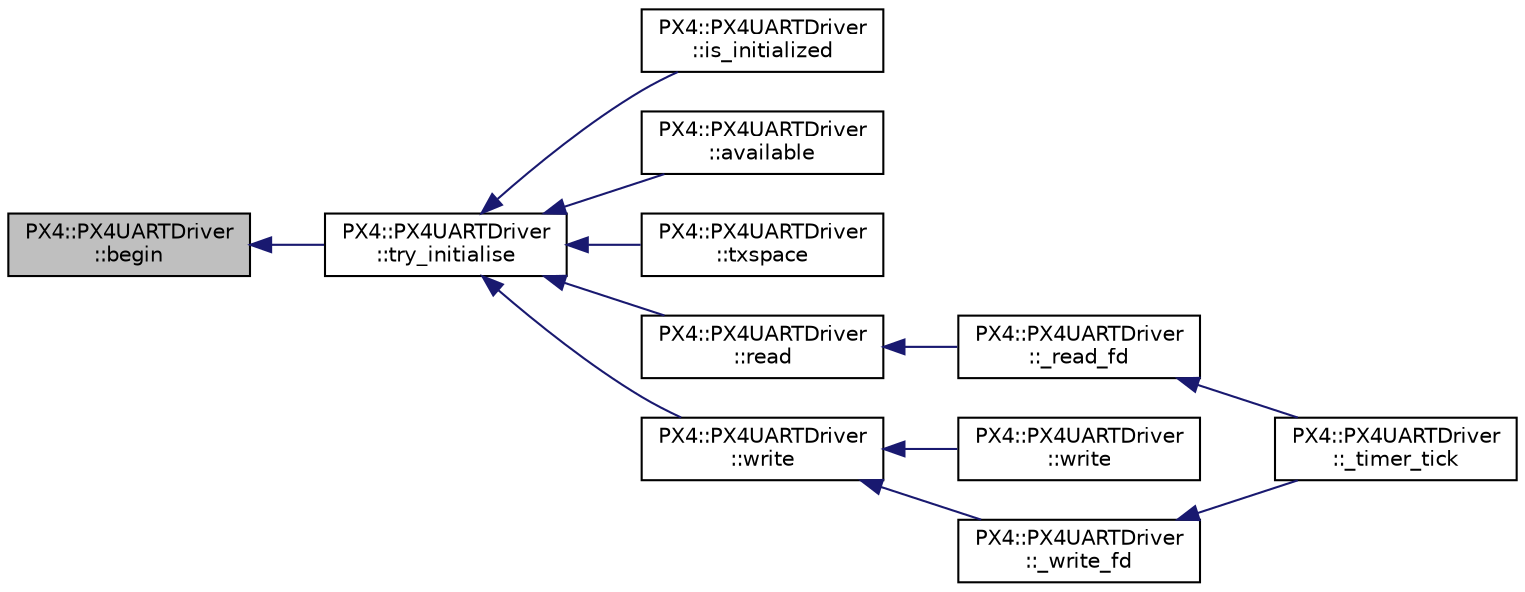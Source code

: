 digraph "PX4::PX4UARTDriver::begin"
{
 // INTERACTIVE_SVG=YES
  edge [fontname="Helvetica",fontsize="10",labelfontname="Helvetica",labelfontsize="10"];
  node [fontname="Helvetica",fontsize="10",shape=record];
  rankdir="LR";
  Node1 [label="PX4::PX4UARTDriver\l::begin",height=0.2,width=0.4,color="black", fillcolor="grey75", style="filled" fontcolor="black"];
  Node1 -> Node2 [dir="back",color="midnightblue",fontsize="10",style="solid",fontname="Helvetica"];
  Node2 [label="PX4::PX4UARTDriver\l::try_initialise",height=0.2,width=0.4,color="black", fillcolor="white", style="filled",URL="$classPX4_1_1PX4UARTDriver.html#a0b4321cec2488d6a8059018d17758084"];
  Node2 -> Node3 [dir="back",color="midnightblue",fontsize="10",style="solid",fontname="Helvetica"];
  Node3 [label="PX4::PX4UARTDriver\l::is_initialized",height=0.2,width=0.4,color="black", fillcolor="white", style="filled",URL="$classPX4_1_1PX4UARTDriver.html#acc1fd6d9336130b945157e4e92d6ce26"];
  Node2 -> Node4 [dir="back",color="midnightblue",fontsize="10",style="solid",fontname="Helvetica"];
  Node4 [label="PX4::PX4UARTDriver\l::available",height=0.2,width=0.4,color="black", fillcolor="white", style="filled",URL="$classPX4_1_1PX4UARTDriver.html#ada8c991e351fd9a70edec44432daeff9"];
  Node2 -> Node5 [dir="back",color="midnightblue",fontsize="10",style="solid",fontname="Helvetica"];
  Node5 [label="PX4::PX4UARTDriver\l::txspace",height=0.2,width=0.4,color="black", fillcolor="white", style="filled",URL="$classPX4_1_1PX4UARTDriver.html#a082cae4d5827b4ca0c2ef0be2b04b096"];
  Node2 -> Node6 [dir="back",color="midnightblue",fontsize="10",style="solid",fontname="Helvetica"];
  Node6 [label="PX4::PX4UARTDriver\l::read",height=0.2,width=0.4,color="black", fillcolor="white", style="filled",URL="$classPX4_1_1PX4UARTDriver.html#a0cfa3ca072d0d47a1b4427494d260c3c"];
  Node6 -> Node7 [dir="back",color="midnightblue",fontsize="10",style="solid",fontname="Helvetica"];
  Node7 [label="PX4::PX4UARTDriver\l::_read_fd",height=0.2,width=0.4,color="black", fillcolor="white", style="filled",URL="$classPX4_1_1PX4UARTDriver.html#abab7e875c48a125ad33bbf6e77526678"];
  Node7 -> Node8 [dir="back",color="midnightblue",fontsize="10",style="solid",fontname="Helvetica"];
  Node8 [label="PX4::PX4UARTDriver\l::_timer_tick",height=0.2,width=0.4,color="black", fillcolor="white", style="filled",URL="$classPX4_1_1PX4UARTDriver.html#a15f4a4558c5ffa4cc27cd0371470afa4"];
  Node2 -> Node9 [dir="back",color="midnightblue",fontsize="10",style="solid",fontname="Helvetica"];
  Node9 [label="PX4::PX4UARTDriver\l::write",height=0.2,width=0.4,color="black", fillcolor="white", style="filled",URL="$classPX4_1_1PX4UARTDriver.html#a165b2bf0c3e824061fbfd8cbc07ff97e"];
  Node9 -> Node10 [dir="back",color="midnightblue",fontsize="10",style="solid",fontname="Helvetica"];
  Node10 [label="PX4::PX4UARTDriver\l::write",height=0.2,width=0.4,color="black", fillcolor="white", style="filled",URL="$classPX4_1_1PX4UARTDriver.html#a64b2e805f062333fc5d28dd022f1d597"];
  Node9 -> Node11 [dir="back",color="midnightblue",fontsize="10",style="solid",fontname="Helvetica"];
  Node11 [label="PX4::PX4UARTDriver\l::_write_fd",height=0.2,width=0.4,color="black", fillcolor="white", style="filled",URL="$classPX4_1_1PX4UARTDriver.html#a999818ba89f3849918b43fb38dd3e836"];
  Node11 -> Node8 [dir="back",color="midnightblue",fontsize="10",style="solid",fontname="Helvetica"];
}
